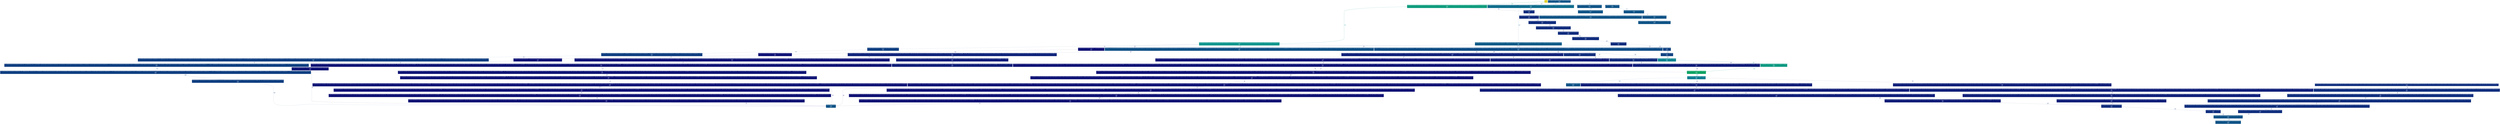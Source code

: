 digraph {
	graph [fontname=Arial, nodesep=0.125, ranksep=0.25];
	node [fontcolor=white, fontname=Arial, height=0, shape=box, style=filled, width=0];
	edge [fontname=Arial];
	1 [color="#ddc705", fontcolor="#ffffff", fontsize="10.00", label="main\n77.64%\n(0.00%)"];
	1 -> 4 [arrowsize="0.55", color="#0c9b7c", fontcolor="#0c9b7c", fontsize="10.00", label="30.26%\n720×", labeldistance="1.21", penwidth="1.21"];
	1 -> 8 [arrowsize="0.43", color="#0c6b8b", fontcolor="#0c6b8b", fontsize="10.00", label="18.76%\n614×", labeldistance="0.75", penwidth="0.75"];
	1 -> 10 [arrowsize="0.38", color="#0c5285", fontcolor="#0c5285", fontsize="10.00", label="14.32%\n1×", labeldistance="0.57", penwidth="0.57"];
	1 -> 13 [arrowsize="0.38", color="#0c5285", fontcolor="#0c5285", fontsize="10.00", label="14.30%\n1×", labeldistance="0.57", penwidth="0.57"];
	2 [color="#0ba261", fontcolor="#ffffff", fontsize="10.00", label="std::__shared_count<(__gnu_cxx::_Lock_policy)2>::~__shared_count()\n35.72%\n(14.29%)\n7440×"];
	2 -> 6 [arrowsize="0.46", color="#0c7c8f", fontcolor="#0c7c8f", fontsize="10.00", label="21.43%\n2428×", labeldistance="0.86", penwidth="0.86"];
	3 [color="#0c9981", fontcolor="#ffffff", fontsize="10.00", label="std::__shared_ptr<std::__future_base::_State_baseV2, (__gnu_cxx::_Lock_policy)2>::~__shared_ptr()\n29.18%\n(0.00%)\n6070×"];
	3 -> 2 [arrowsize="0.54", color="#0c9981", fontcolor="#0c9981", fontsize="10.00", label="29.18%\n6078×", labeldistance="1.17", penwidth="1.17"];
	4 [color="#0c9b7c", fontcolor="#ffffff", fontsize="10.00", label="void ParallelExecutor<ServoDriver>::execute<void (ServoDriver::*)(sensor_msgs::JointState_<std::allocator<void> > const&), sensor_msgs::JointState_<std::allocator<void> >&>(void (ServoDriver::*)(sensor_msgs::JointState_<std::allocator<void> > const&), sensor_msgs::JointState_<std::allocator<void> >&)\n30.26%\n(0.00%)\n720×"];
	4 -> 7 [arrowsize="0.52", color="#0c968c", fontcolor="#0c968c", fontsize="10.00", label="26.71%\n728×", labeldistance="1.07", penwidth="1.07"];
	4 -> 40 [arrowsize="0.35", color="#0d1c77", fontcolor="#0d1c77", fontsize="10.00", label="3.55%\n721×", labeldistance="0.50", penwidth="0.50"];
	5 [color="#0c8490", fontcolor="#ffffff", fontsize="10.00", label="std::shared_ptr<std::__future_base::_State_baseV2>::~shared_ptr()\n22.63%\n(0.00%)\n4699×"];
	5 -> 3 [arrowsize="0.48", color="#0c8490", fontcolor="#0c8490", fontsize="10.00", label="22.63%\n4707×", labeldistance="0.91", penwidth="0.91"];
	6 [color="#0c7c8f", fontcolor="#ffffff", fontsize="10.00", label="std::_Sp_counted_base<(__gnu_cxx::_Lock_policy)2>::_M_release()\n21.43%\n(0.00%)\n2428×"];
	6 -> 15 [arrowsize="0.38", color="#0c5185", fontcolor="#0c5185", fontsize="10.00", label="14.29%\n3790×", labeldistance="0.57", penwidth="0.57"];
	6 -> 53 [arrowsize="0.35", color="#0d1d78", fontcolor="#0d1d78", fontsize="10.00", label="3.80%\n722×", labeldistance="0.50", penwidth="0.50"];
	6 -> 60 [arrowsize="0.35", color="#0d1b77", fontcolor="#0d1b77", fontsize="10.00", label="3.34%\n638×", labeldistance="0.50", penwidth="0.50"];
	7 [color="#0c968c", fontcolor="#ffffff", fontsize="10.00", label="void ParallelExecutor<ServoDriver>::runAsync<void (ServoDriver::*)(sensor_msgs::JointState_<std::allocator<void> > const&), sensor_msgs::JointState_<std::allocator<void> >&>(void (ServoDriver::*)(sensor_msgs::JointState_<std::allocator<void> > const&), sensor_msgs::JointState_<std::allocator<void> >&)\n26.71%\n(0.00%)\n728×"];
	7 -> 20 [arrowsize="0.37", color="#0d4e84", fontcolor="#0d4e84", fontsize="10.00", label="13.73%\n726×", labeldistance="0.55", penwidth="0.55"];
	7 -> 22 [arrowsize="0.35", color="#0d1676", fontcolor="#0d1676", fontsize="10.00", label="2.25%\n467×", labeldistance="0.50", penwidth="0.50"];
	7 -> 48 [arrowsize="0.35", color="#0d3d80", fontcolor="#0d3d80", fontsize="10.00", label="10.41%\n726×", labeldistance="0.50", penwidth="0.50"];
	7 -> 76 [arrowsize="0.35", color="#0d0e73", fontcolor="#0d0e73", fontsize="10.00", label="0.32%\n355×", labeldistance="0.50", penwidth="0.50"];
	8 [color="#0c6b8b", fontcolor="#ffffff", fontsize="10.00", label="void ParallelExecutor<ServoDriver>::execute<void (ServoDriver::*)(sensor_msgs::JointState_<std::allocator<void> >*, unsigned int), sensor_msgs::JointState_<std::allocator<void> >*, int>(void (ServoDriver::*)(sensor_msgs::JointState_<std::allocator<void> >*, unsigned int), sensor_msgs::JointState_<std::allocator<void> >*&&, int&&)\n18.76%\n(0.00%)\n614×"];
	8 -> 9 [arrowsize="0.40", color="#0c5a87", fontcolor="#0c5a87", fontsize="10.00", label="15.73%\n628×", labeldistance="0.63", penwidth="0.63"];
	8 -> 40 [arrowsize="0.35", color="#0d1a77", fontcolor="#0d1a77", fontsize="10.00", label="3.03%\n615×", labeldistance="0.50", penwidth="0.50"];
	9 [color="#0c5a87", fontcolor="#ffffff", fontsize="10.00", label="void ParallelExecutor<ServoDriver>::runAsync<void (ServoDriver::*)(sensor_msgs::JointState_<std::allocator<void> >*, unsigned int), sensor_msgs::JointState_<std::allocator<void> >*&, int&>(void (ServoDriver::*)(sensor_msgs::JointState_<std::allocator<void> >*, unsigned int), sensor_msgs::JointState_<std::allocator<void> >*&, int&)\n15.73%\n(0.00%)\n628×"];
	9 -> 21 [arrowsize="0.36", color="#0d4b84", fontcolor="#0d4b84", fontsize="10.00", label="13.12%\n630×", labeldistance="0.52", penwidth="0.52"];
	9 -> 22 [arrowsize="0.35", color="#0d1676", fontcolor="#0d1676", fontsize="10.00", label="2.16%\n447×", labeldistance="0.50", penwidth="0.50"];
	9 -> 76 [arrowsize="0.35", color="#0d0f73", fontcolor="#0d0f73", fontsize="10.00", label="0.46%\n511×", labeldistance="0.50", penwidth="0.50"];
	10 [color="#0c5285", fontcolor="#ffffff", fontsize="10.00", label="void ParallelExecutor<ServoDriver>::execute<void (ServoDriver::*)()>(void (ServoDriver::*)())\n14.32%\n(0.00%)\n1×"];
	10 -> 11 [arrowsize="0.38", color="#0c5285", fontcolor="#0c5285", fontsize="10.00", label="14.31%\n1×", labeldistance="0.57", penwidth="0.57"];
	11 [color="#0c5285", fontcolor="#ffffff", fontsize="10.00", label="void ParallelExecutor<ServoDriver>::runAsync<void (ServoDriver::*)()>(void (ServoDriver::*)())\n14.31%\n(0.00%)\n1×"];
	11 -> 12 [arrowsize="0.38", color="#0c5285", fontcolor="#0c5285", fontsize="10.00", label="14.31%\n1×", labeldistance="0.57", penwidth="0.57"];
	12 [color="#0c5285", fontcolor="#ffffff", fontsize="10.00", label="std::future<std::__invoke_result<std::decay<ParallelExecutor<ServoDriver>::runAsync<void (ServoDriver::*)()>(void (ServoDriver::*)())::{lambda()#1}>::type>::type> std::async<ParallelExecutor<ServoDriver>::runAsync<void (ServoDriver::*)()>(void (ServoDriver::*)())::{lambda()#1}>(std::launch, ParallelExecutor<ServoDriver>::runAsync<void (ServoDriver::*)()>(void (ServoDriver::*)())::{lambda()#1}&&)\n14.31%\n(14.29%)\n1×"];
	13 [color="#0c5285", fontcolor="#ffffff", fontsize="10.00", label="ParallelExecutor<ServoDriver>::~ParallelExecutor()\n14.30%\n(0.00%)\n1×"];
	13 -> 14 [arrowsize="0.38", color="#0c5285", fontcolor="#0c5285", fontsize="10.00", label="14.29%\n1×", labeldistance="0.57", penwidth="0.57"];
	14 [color="#0c5285", fontcolor="#ffffff", fontsize="10.00", label="std::vector<std::future<void>, std::allocator<std::future<void> > >::~vector()\n14.29%\n(0.00%)\n1×"];
	14 -> 19 [arrowsize="0.38", color="#0c5185", fontcolor="#0c5185", fontsize="10.00", label="14.29%\n1×", labeldistance="0.57", penwidth="0.57"];
	15 [color="#0c5185", fontcolor="#ffffff", fontsize="10.00", label="__gnu_cxx::__exchange_and_add_dispatch(int*, int)\n14.29%\n(14.29%)\n3790×"];
	16 [color="#0c5185", fontcolor="#ffffff", fontsize="10.00", label="std::unique_ptr<std::__future_base::_Result_base, std::__future_base::_Result_base::_Deleter>::~unique_ptr()\n14.29%\n(0.00%)\n2719×"];
	16 -> 17 [arrowsize="0.38", color="#0c5185", fontcolor="#0c5185", fontsize="10.00", label="14.29%\n1361×", labeldistance="0.57", penwidth="0.57"];
	17 [color="#0c5185", fontcolor="#ffffff", fontsize="10.00", label="std::__future_base::_Result_base::_Deleter::operator()(std::__future_base::_Result_base*) const\n14.29%\n(14.29%)\n1361×"];
	18 [color="#0c5185", fontcolor="#ffffff", fontsize="10.00", label="std::_Vector_base<std::future<void>, std::allocator<std::future<void> > >::_M_deallocate(std::future<void>*, unsigned long)\n14.29%\n(14.29%)\n1×"];
	19 [color="#0c5185", fontcolor="#ffffff", fontsize="10.00", label="std::_Vector_base<std::future<void>, std::allocator<std::future<void> > >::~_Vector_base()\n14.29%\n(0.00%)\n1×"];
	19 -> 18 [arrowsize="0.38", color="#0c5185", fontcolor="#0c5185", fontsize="10.00", label="14.29%\n1×", labeldistance="0.57", penwidth="0.57"];
	20 [color="#0d4e84", fontcolor="#ffffff", fontsize="10.00", label="std::future<std::__invoke_result<std::decay<ParallelExecutor<ServoDriver>::runAsync<void (ServoDriver::*)(sensor_msgs::JointState_<std::allocator<void> > const&), sensor_msgs::JointState_<std::allocator<void> >&>(void (ServoDriver::*)(sensor_msgs::JointState_<std::allocator<void> > const&), sensor_msgs::JointState_<std::allocator<void> >&)::{lambda()#1}>::type>::type> std::async<ParallelExecutor<ServoDriver>::runAsync<void (ServoDriver::*)(sensor_msgs::JointState_<std::allocator<void> > const&), sensor_msgs::JointState_<std::allocator<void> >&>(void (ServoDriver::*)(sensor_msgs::JointState_<std::allocator<void> > const&), sensor_msgs::JointState_<std::allocator<void> >&)::{lambda()#1}>(std::launch, ParallelExecutor<ServoDriver>::runAsync<void (ServoDriver::*)(sensor_msgs::JointState_<std::allocator<void> > const&), sensor_msgs::JointState_<std::allocator<void> >&>(void (ServoDriver::*)(sensor_msgs::JointState_<std::allocator<void> > const&), sensor_msgs::JointState_<std::allocator<void> >&)::{lambda()#1}&&)\n13.73%\n(0.00%)\n726×"];
	20 -> 5 [arrowsize="0.35", color="#0d257a", fontcolor="#0d257a", fontsize="10.00", label="5.60%\n1163×", labeldistance="0.50", penwidth="0.50"];
	20 -> 42 [arrowsize="0.35", color="#0d1c77", fontcolor="#0d1c77", fontsize="10.00", label="3.49%\n722×", labeldistance="0.50", penwidth="0.50"];
	20 -> 49 [arrowsize="0.35", color="#0d2179", fontcolor="#0d2179", fontsize="10.00", label="4.64%\n726×", labeldistance="0.50", penwidth="0.50"];
	21 [color="#0d4b84", fontcolor="#ffffff", fontsize="10.00", label="std::future<std::__invoke_result<std::decay<ParallelExecutor<ServoDriver>::runAsync<void (ServoDriver::*)(sensor_msgs::JointState_<std::allocator<void> >*, unsigned int), sensor_msgs::JointState_<std::allocator<void> >*&, int&>(void (ServoDriver::*)(sensor_msgs::JointState_<std::allocator<void> >*, unsigned int), sensor_msgs::JointState_<std::allocator<void> >*&, int&)::{lambda()#1}>::type>::type> std::async<ParallelExecutor<ServoDriver>::runAsync<void (ServoDriver::*)(sensor_msgs::JointState_<std::allocator<void> >*, unsigned int), sensor_msgs::JointState_<std::allocator<void> >*&, int&>(void (ServoDriver::*)(sensor_msgs::JointState_<std::allocator<void> >*, unsigned int), sensor_msgs::JointState_<std::allocator<void> >*&, int&)::{lambda()#1}>(std::launch, ParallelExecutor<ServoDriver>::runAsync<void (ServoDriver::*)(sensor_msgs::JointState_<std::allocator<void> >*, unsigned int), sensor_msgs::JointState_<std::allocator<void> >*&, int&>(void (ServoDriver::*)(sensor_msgs::JointState_<std::allocator<void> >*, unsigned int), sensor_msgs::JointState_<std::allocator<void> >*&, int&)::{lambda()#1}&&)\n13.12%\n(0.00%)\n630×"];
	21 -> 5 [arrowsize="0.35", color="#0d277a", fontcolor="#0d277a", fontsize="10.00", label="6.00%\n1246×", labeldistance="0.50", penwidth="0.50"];
	21 -> 42 [arrowsize="0.35", color="#0d1a77", fontcolor="#0d1a77", fontsize="10.00", label="3.06%\n633×", labeldistance="0.50", penwidth="0.50"];
	21 -> 54 [arrowsize="0.35", color="#0d1e78", fontcolor="#0d1e78", fontsize="10.00", label="4.06%\n633×", labeldistance="0.50", penwidth="0.50"];
	22 [color="#0d4081", fontcolor="#ffffff", fontsize="10.00", label="std::future<void>::~future()\n11.02%\n(0.00%)\n2282×"];
	22 -> 23 [arrowsize="0.35", color="#0d4081", fontcolor="#0d4081", fontsize="10.00", label="11.02%\n2281×", labeldistance="0.50", penwidth="0.50"];
	23 [color="#0d4081", fontcolor="#ffffff", fontsize="10.00", label="std::__basic_future<void>::~__basic_future()\n11.02%\n(0.00%)\n2281×"];
	23 -> 5 [arrowsize="0.35", color="#0d4081", fontcolor="#0d4081", fontsize="10.00", label="11.02%\n2288×", labeldistance="0.50", penwidth="0.50"];
	24 [color="#0d2c7c", fontcolor="#ffffff", fontsize="10.00", label="std::__future_base::_Async_state_commonV2::~_Async_state_commonV2()\n7.15%\n(0.00%)\n1363×"];
	24 -> 25 [arrowsize="0.35", color="#0d2c7c", fontcolor="#0d2c7c", fontsize="10.00", label="7.15%\n1359×", labeldistance="0.50", penwidth="0.50"];
	25 [color="#0d2c7c", fontcolor="#ffffff", fontsize="10.00", label="std::__future_base::_State_baseV2::~_State_baseV2()\n7.15%\n(0.00%)\n1359×"];
	25 -> 16 [arrowsize="0.35", color="#0d2c7c", fontcolor="#0d2c7c", fontsize="10.00", label="7.15%\n1360×", labeldistance="0.50", penwidth="0.50"];
	26 [color="#0c5185", fontcolor="#ffffff", fontsize="10.00", label="operator new(unsigned long, void*)\n14.29%\n(14.29%)\n17971×"];
	27 [color="#0c5185", fontcolor="#ffffff", fontsize="10.00", label="std::__exception_ptr::exception_ptr::operator=(std::__exception_ptr::exception_ptr&&)\n14.29%\n(14.29%)"];
	28 [color="#0d2c7c", fontcolor="#ffffff", fontsize="10.00", label="std::__future_base::_State_baseV2::_M_do_set(std::function<std::unique_ptr<std::__future_base::_Result_base, std::__future_base::_Result_base::_Deleter> ()>*, bool*)\n7.14%\n(0.00%)\n1152×"];
	28 -> 16 [arrowsize="0.35", color="#0d2c7c", fontcolor="#0d2c7c", fontsize="10.00", label="7.14%\n1359×", labeldistance="0.50", penwidth="0.50"];
	29 [color="#0d2c7c", fontcolor="#ffffff", fontsize="10.00", label="void std::__invoke_impl<void, void (std::__future_base::_State_baseV2::*)(std::function<std::unique_ptr<std::__future_base::_Result_base, std::__future_base::_Result_base::_Deleter> ()>*, bool*), std::__future_base::_State_baseV2*, std::function<std::unique_ptr<std::__future_base::_Result_base, std::__future_base::_Result_base::_Deleter> ()>*, bool*>(std::__invoke_memfun_deref, void (std::__future_base::_State_baseV2::*&&)(std::function<std::unique_ptr<std::__future_base::_Result_base, std::__future_base::_Result_base::_Deleter> ()>*, bool*), std::__future_base::_State_baseV2*&&, std::function<std::unique_ptr<std::__future_base::_Result_base, std::__future_base::_Result_base::_Deleter> ()>*&&, bool*&&)\n7.14%\n(0.00%)\n1101×"];
	29 -> 28 [arrowsize="0.35", color="#0d2c7c", fontcolor="#0d2c7c", fontsize="10.00", label="7.14%\n1152×", labeldistance="0.50", penwidth="0.50"];
	30 [color="#0d2c7c", fontcolor="#ffffff", fontsize="10.00", label="std::__invoke_result<void (std::__future_base::_State_baseV2::*)(std::function<std::unique_ptr<std::__future_base::_Result_base, std::__future_base::_Result_base::_Deleter> ()>*, bool*), std::__future_base::_State_baseV2*, std::function<std::unique_ptr<std::__future_base::_Result_base, std::__future_base::_Result_base::_Deleter> ()>*, bool*>::type std::__invoke<void (std::__future_base::_State_baseV2::*)(std::function<std::unique_ptr<std::__future_base::_Result_base, std::__future_base::_Result_base::_Deleter> ()>*, bool*), std::__future_base::_State_baseV2*, std::function<std::unique_ptr<std::__future_base::_Result_base, std::__future_base::_Result_base::_Deleter> ()>*, bool*>(void (std::__future_base::_State_baseV2::*&&)(std::function<std::unique_ptr<std::__future_base::_Result_base, std::__future_base::_Result_base::_Deleter> ()>*, bool*), std::__future_base::_State_baseV2*&&, std::function<std::unique_ptr<std::__future_base::_Result_base, std::__future_base::_Result_base::_Deleter> ()>*&&, bool*&&)\n7.14%\n(0.00%)\n1041×"];
	30 -> 29 [arrowsize="0.35", color="#0d2c7c", fontcolor="#0d2c7c", fontsize="10.00", label="7.14%\n1101×", labeldistance="0.50", penwidth="0.50"];
	31 [color="#0d2c7c", fontcolor="#ffffff", fontsize="10.00", label="std::call_once<void (std::__future_base::_State_baseV2::*)(std::function<std::unique_ptr<std::__future_base::_Result_base, std::__future_base::_Result_base::_Deleter> ()>*, bool*), std::__future_base::_State_baseV2*, std::function<std::unique_ptr<std::__future_base::_Result_base, std::__future_base::_Result_base::_Deleter> ()>*, bool*>(std::once_flag&, void (std::__future_base::_State_baseV2::*&&)(std::function<std::unique_ptr<std::__future_base::_Result_base, std::__future_base::_Result_base::_Deleter> ()>*, bool*), std::__future_base::_State_baseV2*&&, std::function<std::unique_ptr<std::__future_base::_Result_base, std::__future_base::_Result_base::_Deleter> ()>*&&, bool*&&)::{lambda()#1}::operator()() const\n7.14%\n(0.00%)\n1035×"];
	31 -> 30 [arrowsize="0.35", color="#0d2c7c", fontcolor="#0d2c7c", fontsize="10.00", label="7.14%\n1041×", labeldistance="0.50", penwidth="0.50"];
	32 [color="#0d2c7c", fontcolor="#ffffff", fontsize="10.00", label="std::call_once<void (std::__future_base::_State_baseV2::*)(std::function<std::unique_ptr<std::__future_base::_Result_base, std::__future_base::_Result_base::_Deleter> ()>*, bool*), std::__future_base::_State_baseV2*, std::function<std::unique_ptr<std::__future_base::_Result_base, std::__future_base::_Result_base::_Deleter> ()>*, bool*>(std::once_flag&, void (std::__future_base::_State_baseV2::*&&)(std::function<std::unique_ptr<std::__future_base::_Result_base, std::__future_base::_Result_base::_Deleter> ()>*, bool*), std::__future_base::_State_baseV2*&&, std::function<std::unique_ptr<std::__future_base::_Result_base, std::__future_base::_Result_base::_Deleter> ()>*&&, bool*&&)::{lambda()#2}::operator()() const\n7.14%\n(0.00%)\n1002×"];
	32 -> 31 [arrowsize="0.35", color="#0d2c7c", fontcolor="#0d2c7c", fontsize="10.00", label="7.14%\n1035×", labeldistance="0.50", penwidth="0.50"];
	33 [color="#0d2c7c", fontcolor="#ffffff", fontsize="10.00", label="std::call_once<void (std::__future_base::_State_baseV2::*)(std::function<std::unique_ptr<std::__future_base::_Result_base, std::__future_base::_Result_base::_Deleter> ()>*, bool*), std::__future_base::_State_baseV2*, std::function<std::unique_ptr<std::__future_base::_Result_base, std::__future_base::_Result_base::_Deleter> ()>*, bool*>(std::once_flag&, void (std::__future_base::_State_baseV2::*&&)(std::function<std::unique_ptr<std::__future_base::_Result_base, std::__future_base::_Result_base::_Deleter> ()>*, bool*), std::__future_base::_State_baseV2*&&, std::function<std::unique_ptr<std::__future_base::_Result_base, std::__future_base::_Result_base::_Deleter> ()>*&&, bool*&&)::{lambda()#2}::_FUN()\n7.14%\n(0.00%)"];
	33 -> 32 [arrowsize="0.35", color="#0d2c7c", fontcolor="#0d2c7c", fontsize="10.00", label="7.14%\n1002×", labeldistance="0.50", penwidth="0.50"];
	34 [color="#0d2a7b", fontcolor="#ffffff", fontsize="10.00", label="void std::_Destroy_aux<false>::__destroy<std::future<void>*>(std::future<void>*, std::future<void>*)\n6.60%\n(0.00%)\n1368×"];
	34 -> 37 [arrowsize="0.35", color="#0d2a7b", fontcolor="#0d2a7b", fontsize="10.00", label="6.60%\n1367×", labeldistance="0.50", penwidth="0.50"];
	35 [color="#0d2a7b", fontcolor="#ffffff", fontsize="10.00", label="void std::_Destroy<std::future<void>*, std::future<void> >(std::future<void>*, std::future<void>*, std::allocator<std::future<void> >&)\n6.60%\n(0.00%)\n1368×"];
	35 -> 36 [arrowsize="0.35", color="#0d2a7b", fontcolor="#0d2a7b", fontsize="10.00", label="6.60%\n1367×", labeldistance="0.50", penwidth="0.50"];
	36 [color="#0d2a7b", fontcolor="#ffffff", fontsize="10.00", label="void std::_Destroy<std::future<void>*>(std::future<void>*, std::future<void>*)\n6.60%\n(0.00%)\n1367×"];
	36 -> 34 [arrowsize="0.35", color="#0d2a7b", fontcolor="#0d2a7b", fontsize="10.00", label="6.60%\n1368×", labeldistance="0.50", penwidth="0.50"];
	37 [color="#0d2a7b", fontcolor="#ffffff", fontsize="10.00", label="void std::_Destroy<std::future<void> >(std::future<void>*)\n6.60%\n(0.00%)\n1367×"];
	37 -> 22 [arrowsize="0.35", color="#0d2a7b", fontcolor="#0d2a7b", fontsize="10.00", label="6.60%\n1367×", labeldistance="0.50", penwidth="0.50"];
	38 [color="#0d2a7b", fontcolor="#ffffff", fontsize="10.00", label="std::vector<std::future<void>, std::allocator<std::future<void> > >::clear()\n6.59%\n(0.00%)\n1367×"];
	38 -> 39 [arrowsize="0.35", color="#0d2a7b", fontcolor="#0d2a7b", fontsize="10.00", label="6.59%\n1365×", labeldistance="0.50", penwidth="0.50"];
	39 [color="#0d2a7b", fontcolor="#ffffff", fontsize="10.00", label="std::vector<std::future<void>, std::allocator<std::future<void> > >::_M_erase_at_end(std::future<void>*)\n6.59%\n(0.00%)\n1365×"];
	39 -> 35 [arrowsize="0.35", color="#0d2a7b", fontcolor="#0d2a7b", fontsize="10.00", label="6.59%\n1367×", labeldistance="0.50", penwidth="0.50"];
	40 [color="#0d2a7b", fontcolor="#ffffff", fontsize="10.00", label="ParallelExecutor<ServoDriver>::await()\n6.59%\n(0.00%)\n1338×"];
	40 -> 38 [arrowsize="0.35", color="#0d2a7b", fontcolor="#0d2a7b", fontsize="10.00", label="6.59%\n1367×", labeldistance="0.50", penwidth="0.50"];
	41 [color="#0d2a7b", fontcolor="#ffffff", fontsize="10.00", label="std::__shared_ptr<std::__future_base::_State_baseV2, (__gnu_cxx::_Lock_policy)2>::operator=(std::__shared_ptr<std::__future_base::_State_baseV2, (__gnu_cxx::_Lock_policy)2>&&)\n6.55%\n(0.00%)\n1360×"];
	41 -> 3 [arrowsize="0.35", color="#0d2a7b", fontcolor="#0d2a7b", fontsize="10.00", label="6.55%\n1363×", labeldistance="0.50", penwidth="0.50"];
	42 [color="#0d2a7b", fontcolor="#ffffff", fontsize="10.00", label="std::shared_ptr<std::__future_base::_State_baseV2>::operator=(std::shared_ptr<std::__future_base::_State_baseV2>&&)\n6.55%\n(0.00%)\n1356×"];
	42 -> 41 [arrowsize="0.35", color="#0d2a7b", fontcolor="#0d2a7b", fontsize="10.00", label="6.55%\n1360×", labeldistance="0.50", penwidth="0.50"];
	43 [color="#0d3d80", fontcolor="#ffffff", fontsize="10.00", label="void std::_Construct<std::__cxx11::basic_string<char, std::char_traits<char>, std::allocator<char> >, std::__cxx11::basic_string<char, std::char_traits<char>, std::allocator<char> > const&>(std::__cxx11::basic_string<char, std::char_traits<char>, std::allocator<char> >*, std::__cxx11::basic_string<char, std::char_traits<char>, std::allocator<char> > const&)\n10.41%\n(0.00%)\n13091×"];
	43 -> 26 [arrowsize="0.35", color="#0d3d80", fontcolor="#0d3d80", fontsize="10.00", label="10.41%\n13091×", labeldistance="0.50", penwidth="0.50"];
	44 [color="#0d3d80", fontcolor="#ffffff", fontsize="10.00", label="std::__cxx11::basic_string<char, std::char_traits<char>, std::allocator<char> >* std::__uninitialized_copy<false>::__uninit_copy<__gnu_cxx::__normal_iterator<std::__cxx11::basic_string<char, std::char_traits<char>, std::allocator<char> > const*, std::vector<std::__cxx11::basic_string<char, std::char_traits<char>, std::allocator<char> >, std::allocator<std::__cxx11::basic_string<char, std::char_traits<char>, std::allocator<char> > > > >, std::__cxx11::basic_string<char, std::char_traits<char>, std::allocator<char> >*>(__gnu_cxx::__normal_iterator<std::__cxx11::basic_string<char, std::char_traits<char>, std::allocator<char> > const*, std::vector<std::__cxx11::basic_string<char, std::char_traits<char>, std::allocator<char> >, std::allocator<std::__cxx11::basic_string<char, std::char_traits<char>, std::allocator<char> > > > >, __gnu_cxx::__normal_iterator<std::__cxx11::basic_string<char, std::char_traits<char>, std::allocator<char> > const*, std::vector<std::__cxx11::basic_string<char, std::char_traits<char>, std::allocator<char> >, std::allocator<std::__cxx11::basic_string<char, std::char_traits<char>, std::allocator<char> > > > >, std::__cxx11::basic_string<char, std::char_traits<char>, std::allocator<char> >*)\n10.41%\n(0.00%)\n728×"];
	44 -> 43 [arrowsize="0.35", color="#0d3d80", fontcolor="#0d3d80", fontsize="10.00", label="10.41%\n13091×", labeldistance="0.50", penwidth="0.50"];
	45 [color="#0d3d80", fontcolor="#ffffff", fontsize="10.00", label="std::vector<std::__cxx11::basic_string<char, std::char_traits<char>, std::allocator<char> >, std::allocator<std::__cxx11::basic_string<char, std::char_traits<char>, std::allocator<char> > > >::vector(std::vector<std::__cxx11::basic_string<char, std::char_traits<char>, std::allocator<char> >, std::allocator<std::__cxx11::basic_string<char, std::char_traits<char>, std::allocator<char> > > > const&)\n10.41%\n(0.00%)\n728×"];
	45 -> 47 [arrowsize="0.35", color="#0d3d80", fontcolor="#0d3d80", fontsize="10.00", label="10.41%\n728×", labeldistance="0.50", penwidth="0.50"];
	46 [color="#0d3d80", fontcolor="#ffffff", fontsize="10.00", label="std::__cxx11::basic_string<char, std::char_traits<char>, std::allocator<char> >* std::uninitialized_copy<__gnu_cxx::__normal_iterator<std::__cxx11::basic_string<char, std::char_traits<char>, std::allocator<char> > const*, std::vector<std::__cxx11::basic_string<char, std::char_traits<char>, std::allocator<char> >, std::allocator<std::__cxx11::basic_string<char, std::char_traits<char>, std::allocator<char> > > > >, std::__cxx11::basic_string<char, std::char_traits<char>, std::allocator<char> >*>(__gnu_cxx::__normal_iterator<std::__cxx11::basic_string<char, std::char_traits<char>, std::allocator<char> > const*, std::vector<std::__cxx11::basic_string<char, std::char_traits<char>, std::allocator<char> >, std::allocator<std::__cxx11::basic_string<char, std::char_traits<char>, std::allocator<char> > > > >, __gnu_cxx::__normal_iterator<std::__cxx11::basic_string<char, std::char_traits<char>, std::allocator<char> > const*, std::vector<std::__cxx11::basic_string<char, std::char_traits<char>, std::allocator<char> >, std::allocator<std::__cxx11::basic_string<char, std::char_traits<char>, std::allocator<char> > > > >, std::__cxx11::basic_string<char, std::char_traits<char>, std::allocator<char> >*)\n10.41%\n(0.00%)\n728×"];
	46 -> 44 [arrowsize="0.35", color="#0d3d80", fontcolor="#0d3d80", fontsize="10.00", label="10.41%\n728×", labeldistance="0.50", penwidth="0.50"];
	47 [color="#0d3d80", fontcolor="#ffffff", fontsize="10.00", label="std::__cxx11::basic_string<char, std::char_traits<char>, std::allocator<char> >* std::__uninitialized_copy_a<__gnu_cxx::__normal_iterator<std::__cxx11::basic_string<char, std::char_traits<char>, std::allocator<char> > const*, std::vector<std::__cxx11::basic_string<char, std::char_traits<char>, std::allocator<char> >, std::allocator<std::__cxx11::basic_string<char, std::char_traits<char>, std::allocator<char> > > > >, std::__cxx11::basic_string<char, std::char_traits<char>, std::allocator<char> >*, std::__cxx11::basic_string<char, std::char_traits<char>, std::allocator<char> > >(__gnu_cxx::__normal_iterator<std::__cxx11::basic_string<char, std::char_traits<char>, std::allocator<char> > const*, std::vector<std::__cxx11::basic_string<char, std::char_traits<char>, std::allocator<char> >, std::allocator<std::__cxx11::basic_string<char, std::char_traits<char>, std::allocator<char> > > > >, __gnu_cxx::__normal_iterator<std::__cxx11::basic_string<char, std::char_traits<char>, std::allocator<char> > const*, std::vector<std::__cxx11::basic_string<char, std::char_traits<char>, std::allocator<char> >, std::allocator<std::__cxx11::basic_string<char, std::char_traits<char>, std::allocator<char> > > > >, std::__cxx11::basic_string<char, std::char_traits<char>, std::allocator<char> >*, std::allocator<std::__cxx11::basic_string<char, std::char_traits<char>, std::allocator<char> > >&)\n10.41%\n(0.00%)\n728×"];
	47 -> 46 [arrowsize="0.35", color="#0d3d80", fontcolor="#0d3d80", fontsize="10.00", label="10.41%\n728×", labeldistance="0.50", penwidth="0.50"];
	48 [color="#0d3d80", fontcolor="#ffffff", fontsize="10.00", label="sensor_msgs::JointState_<std::allocator<void> >::JointState_(sensor_msgs::JointState_<std::allocator<void> > const&)\n10.41%\n(0.00%)\n726×"];
	48 -> 45 [arrowsize="0.35", color="#0d3d80", fontcolor="#0d3d80", fontsize="10.00", label="10.41%\n728×", labeldistance="0.50", penwidth="0.50"];
	49 [color="#0d2179", fontcolor="#ffffff", fontsize="10.00", label="std::shared_ptr<std::__future_base::_State_baseV2> std::__future_base::_S_make_async_state<std::thread::_Invoker<std::tuple<ParallelExecutor<ServoDriver>::runAsync<void (ServoDriver::*)(sensor_msgs::JointState_<std::allocator<void> > const&), sensor_msgs::JointState_<std::allocator<void> >&>(void (ServoDriver::*)(sensor_msgs::JointState_<std::allocator<void> > const&), sensor_msgs::JointState_<std::allocator<void> >&)::{lambda()#1}> > >(std::thread::_Invoker<std::tuple<ParallelExecutor<ServoDriver>::runAsync<void (ServoDriver::*)(sensor_msgs::JointState_<std::allocator<void> > const&), sensor_msgs::JointState_<std::allocator<void> >&>(void (ServoDriver::*)(sensor_msgs::JointState_<std::allocator<void> > const&), sensor_msgs::JointState_<std::allocator<void> >&)::{lambda()#1}> >&&)\n4.64%\n(0.00%)\n726×"];
	49 -> 55 [arrowsize="0.35", color="#0d1c77", fontcolor="#0d1c77", fontsize="10.00", label="3.49%\n724×", labeldistance="0.50", penwidth="0.50"];
	49 -> 66 [arrowsize="0.35", color="#0d1274", fontcolor="#0d1274", fontsize="10.00", label="1.16%\n727×", labeldistance="0.50", penwidth="0.50"];
	50 [color="#0d1d78", fontcolor="#ffffff", fontsize="10.00", label="std::__future_base::_Async_state_impl<std::thread::_Invoker<std::tuple<ParallelExecutor<ServoDriver>::runAsync<void (ServoDriver::*)(sensor_msgs::JointState_<std::allocator<void> > const&), sensor_msgs::JointState_<std::allocator<void> >&>(void (ServoDriver::*)(sensor_msgs::JointState_<std::allocator<void> > const&), sensor_msgs::JointState_<std::allocator<void> >&)::{lambda()#1}> >, void>::~_Async_state_impl()\n3.80%\n(0.00%)\n728×"];
	50 -> 24 [arrowsize="0.35", color="#0d1d78", fontcolor="#0d1d78", fontsize="10.00", label="3.80%\n724×", labeldistance="0.50", penwidth="0.50"];
	51 [color="#0d1d78", fontcolor="#ffffff", fontsize="10.00", label="void __gnu_cxx::new_allocator<std::__future_base::_Async_state_impl<std::thread::_Invoker<std::tuple<ParallelExecutor<ServoDriver>::runAsync<void (ServoDriver::*)(sensor_msgs::JointState_<std::allocator<void> > const&), sensor_msgs::JointState_<std::allocator<void> >&>(void (ServoDriver::*)(sensor_msgs::JointState_<std::allocator<void> > const&), sensor_msgs::JointState_<std::allocator<void> >&)::{lambda()#1}> >, void> >::destroy<std::thread::_Invoker<std::tuple<ParallelExecutor<ServoDriver>::runAsync<void (ServoDriver::*)(sensor_msgs::JointState_<std::allocator<void> > const&), sensor_msgs::JointState_<std::allocator<void> >&>(void (ServoDriver::*)(sensor_msgs::JointState_<std::allocator<void> > const&), sensor_msgs::JointState_<std::allocator<void> >&)::{lambda()#1}> > >(std::thread::_Invoker<std::tuple<ParallelExecutor<ServoDriver>::runAsync<void (ServoDriver::*)(sensor_msgs::JointState_<std::allocator<void> > const&), sensor_msgs::JointState_<std::allocator<void> >&>(void (ServoDriver::*)(sensor_msgs::JointState_<std::allocator<void> > const&), sensor_msgs::JointState_<std::allocator<void> >&)::{lambda()#1}> >*)\n3.80%\n(0.00%)\n727×"];
	51 -> 50 [arrowsize="0.35", color="#0d1d78", fontcolor="#0d1d78", fontsize="10.00", label="3.80%\n728×", labeldistance="0.50", penwidth="0.50"];
	52 [color="#0d1d78", fontcolor="#ffffff", fontsize="10.00", label="void std::allocator_traits<std::allocator<std::__future_base::_Async_state_impl<std::thread::_Invoker<std::tuple<ParallelExecutor<ServoDriver>::runAsync<void (ServoDriver::*)(sensor_msgs::JointState_<std::allocator<void> > const&), sensor_msgs::JointState_<std::allocator<void> >&>(void (ServoDriver::*)(sensor_msgs::JointState_<std::allocator<void> > const&), sensor_msgs::JointState_<std::allocator<void> >&)::{lambda()#1}> >, void> > >::destroy<std::thread::_Invoker<std::tuple<ParallelExecutor<ServoDriver>::runAsync<void (ServoDriver::*)(sensor_msgs::JointState_<std::allocator<void> > const&), sensor_msgs::JointState_<std::allocator<void> >&>(void (ServoDriver::*)(sensor_msgs::JointState_<std::allocator<void> > const&), sensor_msgs::JointState_<std::allocator<void> >&)::{lambda()#1}> > >(std::__future_base::_Async_state_impl<std::thread::_Invoker<std::tuple<ParallelExecutor<ServoDriver>::runAsync<void (ServoDriver::*)(sensor_msgs::JointState_<std::allocator<void> > const&), sensor_msgs::JointState_<std::allocator<void> >&>(void (ServoDriver::*)(sensor_msgs::JointState_<std::allocator<void> > const&), sensor_msgs::JointState_<std::allocator<void> >&)::{lambda()#1}> >, void>&, std::thread::_Invoker<std::tuple<ParallelExecutor<ServoDriver>::runAsync<void (ServoDriver::*)(sensor_msgs::JointState_<std::allocator<void> > const&), sensor_msgs::JointState_<std::allocator<void> >&>(void (ServoDriver::*)(sensor_msgs::JointState_<std::allocator<void> > const&), sensor_msgs::JointState_<std::allocator<void> >&)::{lambda()#1}> >*)\n3.80%\n(0.00%)\n727×"];
	52 -> 51 [arrowsize="0.35", color="#0d1d78", fontcolor="#0d1d78", fontsize="10.00", label="3.80%\n727×", labeldistance="0.50", penwidth="0.50"];
	53 [color="#0d1d78", fontcolor="#ffffff", fontsize="10.00", label="std::_Sp_counted_ptr_inplace<std::__future_base::_Async_state_impl<std::thread::_Invoker<std::tuple<ParallelExecutor<ServoDriver>::runAsync<void (ServoDriver::*)(sensor_msgs::JointState_<std::allocator<void> > const&), sensor_msgs::JointState_<std::allocator<void> >&>(void (ServoDriver::*)(sensor_msgs::JointState_<std::allocator<void> > const&), sensor_msgs::JointState_<std::allocator<void> >&)::{lambda()#1}> >, void>, std::allocator<std::thread::_Invoker<std::tuple<ParallelExecutor<ServoDriver>::runAsync<void (ServoDriver::*)(sensor_msgs::JointState_<std::allocator<void> > const&), sensor_msgs::JointState_<std::allocator<void> >&>(void (ServoDriver::*)(sensor_msgs::JointState_<std::allocator<void> > const&), sensor_msgs::JointState_<std::allocator<void> >&)::{lambda()#1}> > >, (__gnu_cxx::_Lock_policy)2>::_M_dispose()\n3.80%\n(0.00%)\n722×"];
	53 -> 52 [arrowsize="0.35", color="#0d1d78", fontcolor="#0d1d78", fontsize="10.00", label="3.80%\n727×", labeldistance="0.50", penwidth="0.50"];
	54 [color="#0d1e78", fontcolor="#ffffff", fontsize="10.00", label="std::shared_ptr<std::__future_base::_State_baseV2> std::__future_base::_S_make_async_state<std::thread::_Invoker<std::tuple<ParallelExecutor<ServoDriver>::runAsync<void (ServoDriver::*)(sensor_msgs::JointState_<std::allocator<void> >*, unsigned int), sensor_msgs::JointState_<std::allocator<void> >*&, int&>(void (ServoDriver::*)(sensor_msgs::JointState_<std::allocator<void> >*, unsigned int), sensor_msgs::JointState_<std::allocator<void> >*&, int&)::{lambda()#1}> > >(std::thread::_Invoker<std::tuple<ParallelExecutor<ServoDriver>::runAsync<void (ServoDriver::*)(sensor_msgs::JointState_<std::allocator<void> >*, unsigned int), sensor_msgs::JointState_<std::allocator<void> >*&, int&>(void (ServoDriver::*)(sensor_msgs::JointState_<std::allocator<void> >*, unsigned int), sensor_msgs::JointState_<std::allocator<void> >*&, int&)::{lambda()#1}> >&&)\n4.06%\n(0.00%)\n633×"];
	54 -> 61 [arrowsize="0.35", color="#0d1a77", fontcolor="#0d1a77", fontsize="10.00", label="3.05%\n635×", labeldistance="0.50", penwidth="0.50"];
	54 -> 72 [arrowsize="0.35", color="#0d1174", fontcolor="#0d1174", fontsize="10.00", label="1.01%\n636×", labeldistance="0.50", penwidth="0.50"];
	55 [color="#0d1c77", fontcolor="#ffffff", fontsize="10.00", label="std::shared_ptr<std::__future_base::_Async_state_impl<std::thread::_Invoker<std::tuple<ParallelExecutor<ServoDriver>::runAsync<void (ServoDriver::*)(sensor_msgs::JointState_<std::allocator<void> > const&), sensor_msgs::JointState_<std::allocator<void> >&>(void (ServoDriver::*)(sensor_msgs::JointState_<std::allocator<void> > const&), sensor_msgs::JointState_<std::allocator<void> >&)::{lambda()#1}> >, void> >::~shared_ptr()\n3.49%\n(0.00%)\n724×"];
	55 -> 56 [arrowsize="0.35", color="#0d1c77", fontcolor="#0d1c77", fontsize="10.00", label="3.49%\n724×", labeldistance="0.50", penwidth="0.50"];
	56 [color="#0d1c77", fontcolor="#ffffff", fontsize="10.00", label="std::__shared_ptr<std::__future_base::_Async_state_impl<std::thread::_Invoker<std::tuple<ParallelExecutor<ServoDriver>::runAsync<void (ServoDriver::*)(sensor_msgs::JointState_<std::allocator<void> > const&), sensor_msgs::JointState_<std::allocator<void> >&>(void (ServoDriver::*)(sensor_msgs::JointState_<std::allocator<void> > const&), sensor_msgs::JointState_<std::allocator<void> >&)::{lambda()#1}> >, void>, (__gnu_cxx::_Lock_policy)2>::~__shared_ptr()\n3.49%\n(0.00%)\n724×"];
	56 -> 2 [arrowsize="0.35", color="#0d1c77", fontcolor="#0d1c77", fontsize="10.00", label="3.49%\n726×", labeldistance="0.50", penwidth="0.50"];
	57 [color="#0d1b77", fontcolor="#ffffff", fontsize="10.00", label="void __gnu_cxx::new_allocator<std::__future_base::_Async_state_impl<std::thread::_Invoker<std::tuple<ParallelExecutor<ServoDriver>::runAsync<void (ServoDriver::*)(sensor_msgs::JointState_<std::allocator<void> >*, unsigned int), sensor_msgs::JointState_<std::allocator<void> >*&, int&>(void (ServoDriver::*)(sensor_msgs::JointState_<std::allocator<void> >*, unsigned int), sensor_msgs::JointState_<std::allocator<void> >*&, int&)::{lambda()#1}> >, void> >::destroy<std::thread::_Invoker<std::tuple<ParallelExecutor<ServoDriver>::runAsync<void (ServoDriver::*)(sensor_msgs::JointState_<std::allocator<void> >*, unsigned int), sensor_msgs::JointState_<std::allocator<void> >*&, int&>(void (ServoDriver::*)(sensor_msgs::JointState_<std::allocator<void> >*, unsigned int), sensor_msgs::JointState_<std::allocator<void> >*&, int&)::{lambda()#1}> > >(std::thread::_Invoker<std::tuple<ParallelExecutor<ServoDriver>::runAsync<void (ServoDriver::*)(sensor_msgs::JointState_<std::allocator<void> >*, unsigned int), sensor_msgs::JointState_<std::allocator<void> >*&, int&>(void (ServoDriver::*)(sensor_msgs::JointState_<std::allocator<void> >*, unsigned int), sensor_msgs::JointState_<std::allocator<void> >*&, int&)::{lambda()#1}> >*)\n3.34%\n(0.00%)\n638×"];
	57 -> 58 [arrowsize="0.35", color="#0d1b77", fontcolor="#0d1b77", fontsize="10.00", label="3.34%\n638×", labeldistance="0.50", penwidth="0.50"];
	58 [color="#0d1b77", fontcolor="#ffffff", fontsize="10.00", label="std::__future_base::_Async_state_impl<std::thread::_Invoker<std::tuple<ParallelExecutor<ServoDriver>::runAsync<void (ServoDriver::*)(sensor_msgs::JointState_<std::allocator<void> >*, unsigned int), sensor_msgs::JointState_<std::allocator<void> >*&, int&>(void (ServoDriver::*)(sensor_msgs::JointState_<std::allocator<void> >*, unsigned int), sensor_msgs::JointState_<std::allocator<void> >*&, int&)::{lambda()#1}> >, void>::~_Async_state_impl()\n3.34%\n(0.00%)\n638×"];
	58 -> 24 [arrowsize="0.35", color="#0d1b77", fontcolor="#0d1b77", fontsize="10.00", label="3.34%\n638×", labeldistance="0.50", penwidth="0.50"];
	59 [color="#0d1b77", fontcolor="#ffffff", fontsize="10.00", label="void std::allocator_traits<std::allocator<std::__future_base::_Async_state_impl<std::thread::_Invoker<std::tuple<ParallelExecutor<ServoDriver>::runAsync<void (ServoDriver::*)(sensor_msgs::JointState_<std::allocator<void> >*, unsigned int), sensor_msgs::JointState_<std::allocator<void> >*&, int&>(void (ServoDriver::*)(sensor_msgs::JointState_<std::allocator<void> >*, unsigned int), sensor_msgs::JointState_<std::allocator<void> >*&, int&)::{lambda()#1}> >, void> > >::destroy<std::thread::_Invoker<std::tuple<ParallelExecutor<ServoDriver>::runAsync<void (ServoDriver::*)(sensor_msgs::JointState_<std::allocator<void> >*, unsigned int), sensor_msgs::JointState_<std::allocator<void> >*&, int&>(void (ServoDriver::*)(sensor_msgs::JointState_<std::allocator<void> >*, unsigned int), sensor_msgs::JointState_<std::allocator<void> >*&, int&)::{lambda()#1}> > >(std::__future_base::_Async_state_impl<std::thread::_Invoker<std::tuple<ParallelExecutor<ServoDriver>::runAsync<void (ServoDriver::*)(sensor_msgs::JointState_<std::allocator<void> >*, unsigned int), sensor_msgs::JointState_<std::allocator<void> >*&, int&>(void (ServoDriver::*)(sensor_msgs::JointState_<std::allocator<void> >*, unsigned int), sensor_msgs::JointState_<std::allocator<void> >*&, int&)::{lambda()#1}> >, void>&, std::thread::_Invoker<std::tuple<ParallelExecutor<ServoDriver>::runAsync<void (ServoDriver::*)(sensor_msgs::JointState_<std::allocator<void> >*, unsigned int), sensor_msgs::JointState_<std::allocator<void> >*&, int&>(void (ServoDriver::*)(sensor_msgs::JointState_<std::allocator<void> >*, unsigned int), sensor_msgs::JointState_<std::allocator<void> >*&, int&)::{lambda()#1}> >*)\n3.34%\n(0.00%)\n638×"];
	59 -> 57 [arrowsize="0.35", color="#0d1b77", fontcolor="#0d1b77", fontsize="10.00", label="3.34%\n638×", labeldistance="0.50", penwidth="0.50"];
	60 [color="#0d1b77", fontcolor="#ffffff", fontsize="10.00", label="std::_Sp_counted_ptr_inplace<std::__future_base::_Async_state_impl<std::thread::_Invoker<std::tuple<ParallelExecutor<ServoDriver>::runAsync<void (ServoDriver::*)(sensor_msgs::JointState_<std::allocator<void> >*, unsigned int), sensor_msgs::JointState_<std::allocator<void> >*&, int&>(void (ServoDriver::*)(sensor_msgs::JointState_<std::allocator<void> >*, unsigned int), sensor_msgs::JointState_<std::allocator<void> >*&, int&)::{lambda()#1}> >, void>, std::allocator<std::thread::_Invoker<std::tuple<ParallelExecutor<ServoDriver>::runAsync<void (ServoDriver::*)(sensor_msgs::JointState_<std::allocator<void> >*, unsigned int), sensor_msgs::JointState_<std::allocator<void> >*&, int&>(void (ServoDriver::*)(sensor_msgs::JointState_<std::allocator<void> >*, unsigned int), sensor_msgs::JointState_<std::allocator<void> >*&, int&)::{lambda()#1}> > >, (__gnu_cxx::_Lock_policy)2>::_M_dispose()\n3.34%\n(0.00%)\n638×"];
	60 -> 59 [arrowsize="0.35", color="#0d1b77", fontcolor="#0d1b77", fontsize="10.00", label="3.34%\n638×", labeldistance="0.50", penwidth="0.50"];
	61 [color="#0d1a77", fontcolor="#ffffff", fontsize="10.00", label="std::shared_ptr<std::__future_base::_Async_state_impl<std::thread::_Invoker<std::tuple<ParallelExecutor<ServoDriver>::runAsync<void (ServoDriver::*)(sensor_msgs::JointState_<std::allocator<void> >*, unsigned int), sensor_msgs::JointState_<std::allocator<void> >*&, int&>(void (ServoDriver::*)(sensor_msgs::JointState_<std::allocator<void> >*, unsigned int), sensor_msgs::JointState_<std::allocator<void> >*&, int&)::{lambda()#1}> >, void> >::~shared_ptr()\n3.05%\n(0.00%)\n635×"];
	61 -> 62 [arrowsize="0.35", color="#0d1a77", fontcolor="#0d1a77", fontsize="10.00", label="3.05%\n635×", labeldistance="0.50", penwidth="0.50"];
	62 [color="#0d1a77", fontcolor="#ffffff", fontsize="10.00", label="std::__shared_ptr<std::__future_base::_Async_state_impl<std::thread::_Invoker<std::tuple<ParallelExecutor<ServoDriver>::runAsync<void (ServoDriver::*)(sensor_msgs::JointState_<std::allocator<void> >*, unsigned int), sensor_msgs::JointState_<std::allocator<void> >*&, int&>(void (ServoDriver::*)(sensor_msgs::JointState_<std::allocator<void> >*, unsigned int), sensor_msgs::JointState_<std::allocator<void> >*&, int&)::{lambda()#1}> >, void>, (__gnu_cxx::_Lock_policy)2>::~__shared_ptr()\n3.05%\n(0.00%)\n635×"];
	62 -> 2 [arrowsize="0.35", color="#0d1a77", fontcolor="#0d1a77", fontsize="10.00", label="3.05%\n635×", labeldistance="0.50", penwidth="0.50"];
	63 [color="#0d1274", fontcolor="#ffffff", fontsize="10.00", label="std::shared_ptr<std::__future_base::_Async_state_impl<std::thread::_Invoker<std::tuple<ParallelExecutor<ServoDriver>::runAsync<void (ServoDriver::*)(sensor_msgs::JointState_<std::allocator<void> > const&), sensor_msgs::JointState_<std::allocator<void> >&>(void (ServoDriver::*)(sensor_msgs::JointState_<std::allocator<void> > const&), sensor_msgs::JointState_<std::allocator<void> >&)::{lambda()#1}> >, void> >::shared_ptr<std::allocator<std::thread::_Invoker<std::tuple<ParallelExecutor<ServoDriver>::runAsync<void (ServoDriver::*)(sensor_msgs::JointState_<std::allocator<void> > const&), sensor_msgs::JointState_<std::allocator<void> >&>(void (ServoDriver::*)(sensor_msgs::JointState_<std::allocator<void> > const&), sensor_msgs::JointState_<std::allocator<void> >&)::{lambda()#1}> > >, std::tuple<ParallelExecutor<ServoDriver>::runAsync<void (ServoDriver::*)(sensor_msgs::JointState_<std::allocator<void> > const&), sensor_msgs::JointState_<std::allocator<void> >&>(void (ServoDriver::*)(sensor_msgs::JointState_<std::allocator<void> > const&), sensor_msgs::JointState_<std::allocator<void> >&)::{lambda()#1}> >(std::_Sp_alloc_shared_tag<std::allocator<std::thread::_Invoker<std::tuple<ParallelExecutor<ServoDriver>::runAsync<void (ServoDriver::*)(sensor_msgs::JointState_<std::allocator<void> > const&), sensor_msgs::JointState_<std::allocator<void> >&>(void (ServoDriver::*)(sensor_msgs::JointState_<std::allocator<void> > const&), sensor_msgs::JointState_<std::allocator<void> >&)::{lambda()#1}> > > >, sensor_msgs::JointState_<std::allocator<void> >&)\n1.16%\n(0.00%)\n727×"];
	63 -> 64 [arrowsize="0.35", color="#0d1274", fontcolor="#0d1274", fontsize="10.00", label="1.16%\n727×", labeldistance="0.50", penwidth="0.50"];
	64 [color="#0d1274", fontcolor="#ffffff", fontsize="10.00", label="std::__shared_ptr<std::__future_base::_Async_state_impl<std::thread::_Invoker<std::tuple<ParallelExecutor<ServoDriver>::runAsync<void (ServoDriver::*)(sensor_msgs::JointState_<std::allocator<void> > const&), sensor_msgs::JointState_<std::allocator<void> >&>(void (ServoDriver::*)(sensor_msgs::JointState_<std::allocator<void> > const&), sensor_msgs::JointState_<std::allocator<void> >&)::{lambda()#1}> >, void>, (__gnu_cxx::_Lock_policy)2>::__shared_ptr<std::allocator<std::thread::_Invoker<std::tuple<ParallelExecutor<ServoDriver>::runAsync<void (ServoDriver::*)(sensor_msgs::JointState_<std::allocator<void> > const&), sensor_msgs::JointState_<std::allocator<void> >&>(void (ServoDriver::*)(sensor_msgs::JointState_<std::allocator<void> > const&), sensor_msgs::JointState_<std::allocator<void> >&)::{lambda()#1}> > >, std::tuple<ParallelExecutor<ServoDriver>::runAsync<void (ServoDriver::*)(sensor_msgs::JointState_<std::allocator<void> > const&), sensor_msgs::JointState_<std::allocator<void> >&>(void (ServoDriver::*)(sensor_msgs::JointState_<std::allocator<void> > const&), sensor_msgs::JointState_<std::allocator<void> >&)::{lambda()#1}> >(std::_Sp_alloc_shared_tag<std::allocator<std::thread::_Invoker<std::tuple<ParallelExecutor<ServoDriver>::runAsync<void (ServoDriver::*)(sensor_msgs::JointState_<std::allocator<void> > const&), sensor_msgs::JointState_<std::allocator<void> >&>(void (ServoDriver::*)(sensor_msgs::JointState_<std::allocator<void> > const&), sensor_msgs::JointState_<std::allocator<void> >&)::{lambda()#1}> > > >, sensor_msgs::JointState_<std::allocator<void> >&)\n1.16%\n(0.00%)\n727×"];
	64 -> 65 [arrowsize="0.35", color="#0d1274", fontcolor="#0d1274", fontsize="10.00", label="1.16%\n727×", labeldistance="0.50", penwidth="0.50"];
	65 [color="#0d1274", fontcolor="#ffffff", fontsize="10.00", label="std::__shared_count<(__gnu_cxx::_Lock_policy)2>::__shared_count<std::__future_base::_Async_state_impl<std::thread::_Invoker<std::tuple<ParallelExecutor<ServoDriver>::runAsync<void (ServoDriver::*)(sensor_msgs::JointState_<std::allocator<void> > const&), sensor_msgs::JointState_<std::allocator<void> >&>(void (ServoDriver::*)(sensor_msgs::JointState_<std::allocator<void> > const&), sensor_msgs::JointState_<std::allocator<void> >&)::{lambda()#1}> >, void>, std::allocator<std::thread::_Invoker<std::tuple<ParallelExecutor<ServoDriver>::runAsync<void (ServoDriver::*)(sensor_msgs::JointState_<std::allocator<void> > const&), sensor_msgs::JointState_<std::allocator<void> >&>(void (ServoDriver::*)(sensor_msgs::JointState_<std::allocator<void> > const&), sensor_msgs::JointState_<std::allocator<void> >&)::{lambda()#1}> > >, std::tuple<ParallelExecutor<ServoDriver>::runAsync<void (ServoDriver::*)(sensor_msgs::JointState_<std::allocator<void> > const&), sensor_msgs::JointState_<std::allocator<void> >&>(void (ServoDriver::*)(sensor_msgs::JointState_<std::allocator<void> > const&), sensor_msgs::JointState_<std::allocator<void> >&)::{lambda()#1}> >(std::__future_base::_Async_state_impl<std::thread::_Invoker<std::tuple<ParallelExecutor<ServoDriver>::runAsync<void (ServoDriver::*)(sensor_msgs::JointState_<std::allocator<void> > const&), sensor_msgs::JointState_<std::allocator<void> >&>(void (ServoDriver::*)(sensor_msgs::JointState_<std::allocator<void> > const&), sensor_msgs::JointState_<std::allocator<void> >&)::{lambda()#1}> >, void>*&, std::_Sp_alloc_shared_tag<std::allocator<std::thread::_Invoker<std::tuple<ParallelExecutor<ServoDriver>::runAsync<void (ServoDriver::*)(sensor_msgs::JointState_<std::allocator<void> > const&), sensor_msgs::JointState_<std::allocator<void> >&>(void (ServoDriver::*)(sensor_msgs::JointState_<std::allocator<void> > const&), sensor_msgs::JointState_<std::allocator<void> >&)::{lambda()#1}> > > >, std::tuple<ParallelExecutor<ServoDriver>::runAsync<void (ServoDriver::*)(sensor_msgs::JointState_<std::allocator<void> > const&), sensor_msgs::JointState_<std::allocator<void> >&>(void (ServoDriver::*)(sensor_msgs::JointState_<std::allocator<void> > const&), sensor_msgs::JointState_<std::allocator<void> >&)::{lambda()#1}>&&)\n1.16%\n(0.00%)\n727×"];
	65 -> 26 [arrowsize="0.35", color="#0d0f73", fontcolor="#0d0f73", fontsize="10.00", label="0.58%\n727×", labeldistance="0.50", penwidth="0.50"];
	65 -> 79 [arrowsize="0.35", color="#0d0f73", fontcolor="#0d0f73", fontsize="10.00", label="0.58%\n726×", labeldistance="0.50", penwidth="0.50"];
	66 [color="#0d1274", fontcolor="#ffffff", fontsize="10.00", label="std::shared_ptr<std::__future_base::_Async_state_impl<std::thread::_Invoker<std::tuple<ParallelExecutor<ServoDriver>::runAsync<void (ServoDriver::*)(sensor_msgs::JointState_<std::allocator<void> > const&), sensor_msgs::JointState_<std::allocator<void> >&>(void (ServoDriver::*)(sensor_msgs::JointState_<std::allocator<void> > const&), sensor_msgs::JointState_<std::allocator<void> >&)::{lambda()#1}> >, void> > std::make_shared<std::__future_base::_Async_state_impl<std::thread::_Invoker<std::tuple<ParallelExecutor<ServoDriver>::runAsync<void (ServoDriver::*)(sensor_msgs::JointState_<std::allocator<void> > const&), sensor_msgs::JointState_<std::allocator<void> >&>(void (ServoDriver::*)(sensor_msgs::JointState_<std::allocator<void> > const&), sensor_msgs::JointState_<std::allocator<void> >&)::{lambda()#1}> >, void>, std::tuple<ParallelExecutor<ServoDriver>::runAsync<void (ServoDriver::*)(sensor_msgs::JointState_<std::allocator<void> > const&), sensor_msgs::JointState_<std::allocator<void> >&>(void (ServoDriver::*)(sensor_msgs::JointState_<std::allocator<void> > const&), sensor_msgs::JointState_<std::allocator<void> >&)::{lambda()#1}> >(sensor_msgs::JointState_<std::allocator<void> >&)\n1.16%\n(0.00%)\n727×"];
	66 -> 67 [arrowsize="0.35", color="#0d1274", fontcolor="#0d1274", fontsize="10.00", label="1.16%\n727×", labeldistance="0.50", penwidth="0.50"];
	67 [color="#0d1274", fontcolor="#ffffff", fontsize="10.00", label="std::shared_ptr<std::__future_base::_Async_state_impl<std::thread::_Invoker<std::tuple<ParallelExecutor<ServoDriver>::runAsync<void (ServoDriver::*)(sensor_msgs::JointState_<std::allocator<void> > const&), sensor_msgs::JointState_<std::allocator<void> >&>(void (ServoDriver::*)(sensor_msgs::JointState_<std::allocator<void> > const&), sensor_msgs::JointState_<std::allocator<void> >&)::{lambda()#1}> >, void> > std::allocate_shared<std::__future_base::_Async_state_impl<std::thread::_Invoker<std::tuple<ParallelExecutor<ServoDriver>::runAsync<void (ServoDriver::*)(sensor_msgs::JointState_<std::allocator<void> > const&), sensor_msgs::JointState_<std::allocator<void> >&>(void (ServoDriver::*)(sensor_msgs::JointState_<std::allocator<void> > const&), sensor_msgs::JointState_<std::allocator<void> >&)::{lambda()#1}> >, void>, std::allocator<std::thread::_Invoker<std::tuple<ParallelExecutor<ServoDriver>::runAsync<void (ServoDriver::*)(sensor_msgs::JointState_<std::allocator<void> > const&), sensor_msgs::JointState_<std::allocator<void> >&>(void (ServoDriver::*)(sensor_msgs::JointState_<std::allocator<void> > const&), sensor_msgs::JointState_<std::allocator<void> >&)::{lambda()#1}> > >, std::tuple<ParallelExecutor<ServoDriver>::runAsync<void (ServoDriver::*)(sensor_msgs::JointState_<std::allocator<void> > const&), sensor_msgs::JointState_<std::allocator<void> >&>(void (ServoDriver::*)(sensor_msgs::JointState_<std::allocator<void> > const&), sensor_msgs::JointState_<std::allocator<void> >&)::{lambda()#1}> >(std::allocator<std::thread::_Invoker<std::tuple<ParallelExecutor<ServoDriver>::runAsync<void (ServoDriver::*)(sensor_msgs::JointState_<std::allocator<void> > const&), sensor_msgs::JointState_<std::allocator<void> >&>(void (ServoDriver::*)(sensor_msgs::JointState_<std::allocator<void> > const&), sensor_msgs::JointState_<std::allocator<void> >&)::{lambda()#1}> > > const&, std::tuple<ParallelExecutor<ServoDriver>::runAsync<void (ServoDriver::*)(sensor_msgs::JointState_<std::allocator<void> > const&), sensor_msgs::JointState_<std::allocator<void> >&>(void (ServoDriver::*)(sensor_msgs::JointState_<std::allocator<void> > const&), sensor_msgs::JointState_<std::allocator<void> >&)::{lambda()#1}>&&)\n1.16%\n(0.00%)\n727×"];
	67 -> 63 [arrowsize="0.35", color="#0d1274", fontcolor="#0d1274", fontsize="10.00", label="1.16%\n727×", labeldistance="0.50", penwidth="0.50"];
	68 [color="#0d1174", fontcolor="#ffffff", fontsize="10.00", label="std::__shared_ptr<std::__future_base::_Async_state_impl<std::thread::_Invoker<std::tuple<ParallelExecutor<ServoDriver>::runAsync<void (ServoDriver::*)(sensor_msgs::JointState_<std::allocator<void> >*, unsigned int), sensor_msgs::JointState_<std::allocator<void> >*&, int&>(void (ServoDriver::*)(sensor_msgs::JointState_<std::allocator<void> >*, unsigned int), sensor_msgs::JointState_<std::allocator<void> >*&, int&)::{lambda()#1}> >, void>, (__gnu_cxx::_Lock_policy)2>::__shared_ptr<std::allocator<std::thread::_Invoker<std::tuple<ParallelExecutor<ServoDriver>::runAsync<void (ServoDriver::*)(sensor_msgs::JointState_<std::allocator<void> >*, unsigned int), sensor_msgs::JointState_<std::allocator<void> >*&, int&>(void (ServoDriver::*)(sensor_msgs::JointState_<std::allocator<void> >*, unsigned int), sensor_msgs::JointState_<std::allocator<void> >*&, int&)::{lambda()#1}> > >, std::tuple<ParallelExecutor<ServoDriver>::runAsync<void (ServoDriver::*)(sensor_msgs::JointState_<std::allocator<void> >*, unsigned int), sensor_msgs::JointState_<std::allocator<void> >*&, int&>(void (ServoDriver::*)(sensor_msgs::JointState_<std::allocator<void> >*, unsigned int), sensor_msgs::JointState_<std::allocator<void> >*&, int&)::{lambda()#1}> >(std::_Sp_alloc_shared_tag<std::allocator<std::thread::_Invoker<std::tuple<ParallelExecutor<ServoDriver>::runAsync<void (ServoDriver::*)(sensor_msgs::JointState_<std::allocator<void> >*, unsigned int), sensor_msgs::JointState_<std::allocator<void> >*&, int&>(void (ServoDriver::*)(sensor_msgs::JointState_<std::allocator<void> >*, unsigned int), sensor_msgs::JointState_<std::allocator<void> >*&, int&)::{lambda()#1}> > > >, sensor_msgs::JointState_<std::allocator<void> >*&)\n1.01%\n(0.00%)\n638×"];
	68 -> 69 [arrowsize="0.35", color="#0d1174", fontcolor="#0d1174", fontsize="10.00", label="1.01%\n638×", labeldistance="0.50", penwidth="0.50"];
	69 [color="#0d1174", fontcolor="#ffffff", fontsize="10.00", label="std::__shared_count<(__gnu_cxx::_Lock_policy)2>::__shared_count<std::__future_base::_Async_state_impl<std::thread::_Invoker<std::tuple<ParallelExecutor<ServoDriver>::runAsync<void (ServoDriver::*)(sensor_msgs::JointState_<std::allocator<void> >*, unsigned int), sensor_msgs::JointState_<std::allocator<void> >*&, int&>(void (ServoDriver::*)(sensor_msgs::JointState_<std::allocator<void> >*, unsigned int), sensor_msgs::JointState_<std::allocator<void> >*&, int&)::{lambda()#1}> >, void>, std::allocator<std::thread::_Invoker<std::tuple<ParallelExecutor<ServoDriver>::runAsync<void (ServoDriver::*)(sensor_msgs::JointState_<std::allocator<void> >*, unsigned int), sensor_msgs::JointState_<std::allocator<void> >*&, int&>(void (ServoDriver::*)(sensor_msgs::JointState_<std::allocator<void> >*, unsigned int), sensor_msgs::JointState_<std::allocator<void> >*&, int&)::{lambda()#1}> > >, std::tuple<ParallelExecutor<ServoDriver>::runAsync<void (ServoDriver::*)(sensor_msgs::JointState_<std::allocator<void> >*, unsigned int), sensor_msgs::JointState_<std::allocator<void> >*&, int&>(void (ServoDriver::*)(sensor_msgs::JointState_<std::allocator<void> >*, unsigned int), sensor_msgs::JointState_<std::allocator<void> >*&, int&)::{lambda()#1}> >(std::__future_base::_Async_state_impl<std::thread::_Invoker<std::tuple<ParallelExecutor<ServoDriver>::runAsync<void (ServoDriver::*)(sensor_msgs::JointState_<std::allocator<void> >*, unsigned int), sensor_msgs::JointState_<std::allocator<void> >*&, int&>(void (ServoDriver::*)(sensor_msgs::JointState_<std::allocator<void> >*, unsigned int), sensor_msgs::JointState_<std::allocator<void> >*&, int&)::{lambda()#1}> >, void>*&, std::_Sp_alloc_shared_tag<std::allocator<std::thread::_Invoker<std::tuple<ParallelExecutor<ServoDriver>::runAsync<void (ServoDriver::*)(sensor_msgs::JointState_<std::allocator<void> >*, unsigned int), sensor_msgs::JointState_<std::allocator<void> >*&, int&>(void (ServoDriver::*)(sensor_msgs::JointState_<std::allocator<void> >*, unsigned int), sensor_msgs::JointState_<std::allocator<void> >*&, int&)::{lambda()#1}> > > >, std::tuple<ParallelExecutor<ServoDriver>::runAsync<void (ServoDriver::*)(sensor_msgs::JointState_<std::allocator<void> >*, unsigned int), sensor_msgs::JointState_<std::allocator<void> >*&, int&>(void (ServoDriver::*)(sensor_msgs::JointState_<std::allocator<void> >*, unsigned int), sensor_msgs::JointState_<std::allocator<void> >*&, int&)::{lambda()#1}>&&)\n1.01%\n(0.00%)\n638×"];
	69 -> 26 [arrowsize="0.35", color="#0d0f73", fontcolor="#0d0f73", fontsize="10.00", label="0.51%\n636×", labeldistance="0.50", penwidth="0.50"];
	69 -> 82 [arrowsize="0.35", color="#0d0f73", fontcolor="#0d0f73", fontsize="10.00", label="0.51%\n634×", labeldistance="0.50", penwidth="0.50"];
	70 [color="#0d1174", fontcolor="#ffffff", fontsize="10.00", label="std::shared_ptr<std::__future_base::_Async_state_impl<std::thread::_Invoker<std::tuple<ParallelExecutor<ServoDriver>::runAsync<void (ServoDriver::*)(sensor_msgs::JointState_<std::allocator<void> >*, unsigned int), sensor_msgs::JointState_<std::allocator<void> >*&, int&>(void (ServoDriver::*)(sensor_msgs::JointState_<std::allocator<void> >*, unsigned int), sensor_msgs::JointState_<std::allocator<void> >*&, int&)::{lambda()#1}> >, void> >::shared_ptr<std::allocator<std::thread::_Invoker<std::tuple<ParallelExecutor<ServoDriver>::runAsync<void (ServoDriver::*)(sensor_msgs::JointState_<std::allocator<void> >*, unsigned int), sensor_msgs::JointState_<std::allocator<void> >*&, int&>(void (ServoDriver::*)(sensor_msgs::JointState_<std::allocator<void> >*, unsigned int), sensor_msgs::JointState_<std::allocator<void> >*&, int&)::{lambda()#1}> > >, std::tuple<ParallelExecutor<ServoDriver>::runAsync<void (ServoDriver::*)(sensor_msgs::JointState_<std::allocator<void> >*, unsigned int), sensor_msgs::JointState_<std::allocator<void> >*&, int&>(void (ServoDriver::*)(sensor_msgs::JointState_<std::allocator<void> >*, unsigned int), sensor_msgs::JointState_<std::allocator<void> >*&, int&)::{lambda()#1}> >(std::_Sp_alloc_shared_tag<std::allocator<std::thread::_Invoker<std::tuple<ParallelExecutor<ServoDriver>::runAsync<void (ServoDriver::*)(sensor_msgs::JointState_<std::allocator<void> >*, unsigned int), sensor_msgs::JointState_<std::allocator<void> >*&, int&>(void (ServoDriver::*)(sensor_msgs::JointState_<std::allocator<void> >*, unsigned int), sensor_msgs::JointState_<std::allocator<void> >*&, int&)::{lambda()#1}> > > >, sensor_msgs::JointState_<std::allocator<void> >*&)\n1.01%\n(0.00%)\n637×"];
	70 -> 68 [arrowsize="0.35", color="#0d1174", fontcolor="#0d1174", fontsize="10.00", label="1.01%\n638×", labeldistance="0.50", penwidth="0.50"];
	71 [color="#0d1174", fontcolor="#ffffff", fontsize="10.00", label="std::shared_ptr<std::__future_base::_Async_state_impl<std::thread::_Invoker<std::tuple<ParallelExecutor<ServoDriver>::runAsync<void (ServoDriver::*)(sensor_msgs::JointState_<std::allocator<void> >*, unsigned int), sensor_msgs::JointState_<std::allocator<void> >*&, int&>(void (ServoDriver::*)(sensor_msgs::JointState_<std::allocator<void> >*, unsigned int), sensor_msgs::JointState_<std::allocator<void> >*&, int&)::{lambda()#1}> >, void> > std::allocate_shared<std::__future_base::_Async_state_impl<std::thread::_Invoker<std::tuple<ParallelExecutor<ServoDriver>::runAsync<void (ServoDriver::*)(sensor_msgs::JointState_<std::allocator<void> >*, unsigned int), sensor_msgs::JointState_<std::allocator<void> >*&, int&>(void (ServoDriver::*)(sensor_msgs::JointState_<std::allocator<void> >*, unsigned int), sensor_msgs::JointState_<std::allocator<void> >*&, int&)::{lambda()#1}> >, void>, std::allocator<std::thread::_Invoker<std::tuple<ParallelExecutor<ServoDriver>::runAsync<void (ServoDriver::*)(sensor_msgs::JointState_<std::allocator<void> >*, unsigned int), sensor_msgs::JointState_<std::allocator<void> >*&, int&>(void (ServoDriver::*)(sensor_msgs::JointState_<std::allocator<void> >*, unsigned int), sensor_msgs::JointState_<std::allocator<void> >*&, int&)::{lambda()#1}> > >, std::tuple<ParallelExecutor<ServoDriver>::runAsync<void (ServoDriver::*)(sensor_msgs::JointState_<std::allocator<void> >*, unsigned int), sensor_msgs::JointState_<std::allocator<void> >*&, int&>(void (ServoDriver::*)(sensor_msgs::JointState_<std::allocator<void> >*, unsigned int), sensor_msgs::JointState_<std::allocator<void> >*&, int&)::{lambda()#1}> >(std::allocator<std::thread::_Invoker<std::tuple<ParallelExecutor<ServoDriver>::runAsync<void (ServoDriver::*)(sensor_msgs::JointState_<std::allocator<void> >*, unsigned int), sensor_msgs::JointState_<std::allocator<void> >*&, int&>(void (ServoDriver::*)(sensor_msgs::JointState_<std::allocator<void> >*, unsigned int), sensor_msgs::JointState_<std::allocator<void> >*&, int&)::{lambda()#1}> > > const&, std::tuple<ParallelExecutor<ServoDriver>::runAsync<void (ServoDriver::*)(sensor_msgs::JointState_<std::allocator<void> >*, unsigned int), sensor_msgs::JointState_<std::allocator<void> >*&, int&>(void (ServoDriver::*)(sensor_msgs::JointState_<std::allocator<void> >*, unsigned int), sensor_msgs::JointState_<std::allocator<void> >*&, int&)::{lambda()#1}>&&)\n1.01%\n(0.00%)\n637×"];
	71 -> 70 [arrowsize="0.35", color="#0d1174", fontcolor="#0d1174", fontsize="10.00", label="1.01%\n637×", labeldistance="0.50", penwidth="0.50"];
	72 [color="#0d1174", fontcolor="#ffffff", fontsize="10.00", label="std::shared_ptr<std::__future_base::_Async_state_impl<std::thread::_Invoker<std::tuple<ParallelExecutor<ServoDriver>::runAsync<void (ServoDriver::*)(sensor_msgs::JointState_<std::allocator<void> >*, unsigned int), sensor_msgs::JointState_<std::allocator<void> >*&, int&>(void (ServoDriver::*)(sensor_msgs::JointState_<std::allocator<void> >*, unsigned int), sensor_msgs::JointState_<std::allocator<void> >*&, int&)::{lambda()#1}> >, void> > std::make_shared<std::__future_base::_Async_state_impl<std::thread::_Invoker<std::tuple<ParallelExecutor<ServoDriver>::runAsync<void (ServoDriver::*)(sensor_msgs::JointState_<std::allocator<void> >*, unsigned int), sensor_msgs::JointState_<std::allocator<void> >*&, int&>(void (ServoDriver::*)(sensor_msgs::JointState_<std::allocator<void> >*, unsigned int), sensor_msgs::JointState_<std::allocator<void> >*&, int&)::{lambda()#1}> >, void>, std::tuple<ParallelExecutor<ServoDriver>::runAsync<void (ServoDriver::*)(sensor_msgs::JointState_<std::allocator<void> >*, unsigned int), sensor_msgs::JointState_<std::allocator<void> >*&, int&>(void (ServoDriver::*)(sensor_msgs::JointState_<std::allocator<void> >*, unsigned int), sensor_msgs::JointState_<std::allocator<void> >*&, int&)::{lambda()#1}> >(sensor_msgs::JointState_<std::allocator<void> >*&)\n1.01%\n(0.00%)\n636×"];
	72 -> 71 [arrowsize="0.35", color="#0d1174", fontcolor="#0d1174", fontsize="10.00", label="1.01%\n637×", labeldistance="0.50", penwidth="0.50"];
	73 [color="#0d1074", fontcolor="#ffffff", fontsize="10.00", label="void __gnu_cxx::new_allocator<std::future<void> >::construct<std::future<void>, std::future<void> >(std::future<void>*, std::future<void>&&)\n0.77%\n(0.00%)\n965×"];
	73 -> 26 [arrowsize="0.35", color="#0d1074", fontcolor="#0d1074", fontsize="10.00", label="0.77%\n974×", labeldistance="0.50", penwidth="0.50"];
	74 [color="#0d1074", fontcolor="#ffffff", fontsize="10.00", label="void std::allocator_traits<std::allocator<std::future<void> > >::construct<std::future<void>, std::future<void> >(std::allocator<std::future<void> >&, std::future<void>*, std::future<void>&&)\n0.77%\n(0.00%)\n920×"];
	74 -> 73 [arrowsize="0.35", color="#0d1074", fontcolor="#0d1074", fontsize="10.00", label="0.77%\n965×", labeldistance="0.50", penwidth="0.50"];
	75 [color="#0d1074", fontcolor="#ffffff", fontsize="10.00", label="void std::vector<std::future<void>, std::allocator<std::future<void> > >::emplace_back<std::future<void> >(std::future<void>&&)\n0.77%\n(0.00%)\n899×"];
	75 -> 74 [arrowsize="0.35", color="#0d1074", fontcolor="#0d1074", fontsize="10.00", label="0.77%\n920×", labeldistance="0.50", penwidth="0.50"];
	76 [color="#0d1074", fontcolor="#ffffff", fontsize="10.00", label="std::vector<std::future<void>, std::allocator<std::future<void> > >::push_back(std::future<void>&&)\n0.77%\n(0.00%)\n867×"];
	76 -> 75 [arrowsize="0.35", color="#0d1074", fontcolor="#0d1074", fontsize="10.00", label="0.77%\n899×", labeldistance="0.50", penwidth="0.50"];
	77 [color="#0d0f73", fontcolor="#ffffff", fontsize="10.00", label="void __gnu_cxx::new_allocator<std::__future_base::_Async_state_impl<std::thread::_Invoker<std::tuple<ParallelExecutor<ServoDriver>::runAsync<void (ServoDriver::*)(sensor_msgs::JointState_<std::allocator<void> > const&), sensor_msgs::JointState_<std::allocator<void> >&>(void (ServoDriver::*)(sensor_msgs::JointState_<std::allocator<void> > const&), sensor_msgs::JointState_<std::allocator<void> >&)::{lambda()#1}> >, void> >::construct<std::thread::_Invoker<std::tuple<ParallelExecutor<ServoDriver>::runAsync<void (ServoDriver::*)(sensor_msgs::JointState_<std::allocator<void> > const&), sensor_msgs::JointState_<std::allocator<void> >&>(void (ServoDriver::*)(sensor_msgs::JointState_<std::allocator<void> > const&), sensor_msgs::JointState_<std::allocator<void> >&)::{lambda()#1}> >, std::tuple<ParallelExecutor<ServoDriver>::runAsync<void (ServoDriver::*)(sensor_msgs::JointState_<std::allocator<void> > const&), sensor_msgs::JointState_<std::allocator<void> >&>(void (ServoDriver::*)(sensor_msgs::JointState_<std::allocator<void> > const&), sensor_msgs::JointState_<std::allocator<void> >&)::{lambda()#1}> >(std::thread::_Invoker<std::tuple<ParallelExecutor<ServoDriver>::runAsync<void (ServoDriver::*)(sensor_msgs::JointState_<std::allocator<void> > const&), sensor_msgs::JointState_<std::allocator<void> >&>(void (ServoDriver::*)(sensor_msgs::JointState_<std::allocator<void> > const&), sensor_msgs::JointState_<std::allocator<void> >&)::{lambda()#1}> >*, sensor_msgs::JointState_<std::allocator<void> >&)\n0.58%\n(0.00%)\n727×"];
	77 -> 26 [arrowsize="0.35", color="#0d0f73", fontcolor="#0d0f73", fontsize="10.00", label="0.58%\n727×", labeldistance="0.50", penwidth="0.50"];
	78 [color="#0d0f73", fontcolor="#ffffff", fontsize="10.00", label="void std::allocator_traits<std::allocator<std::__future_base::_Async_state_impl<std::thread::_Invoker<std::tuple<ParallelExecutor<ServoDriver>::runAsync<void (ServoDriver::*)(sensor_msgs::JointState_<std::allocator<void> > const&), sensor_msgs::JointState_<std::allocator<void> >&>(void (ServoDriver::*)(sensor_msgs::JointState_<std::allocator<void> > const&), sensor_msgs::JointState_<std::allocator<void> >&)::{lambda()#1}> >, void> > >::construct<std::thread::_Invoker<std::tuple<ParallelExecutor<ServoDriver>::runAsync<void (ServoDriver::*)(sensor_msgs::JointState_<std::allocator<void> > const&), sensor_msgs::JointState_<std::allocator<void> >&>(void (ServoDriver::*)(sensor_msgs::JointState_<std::allocator<void> > const&), sensor_msgs::JointState_<std::allocator<void> >&)::{lambda()#1}> >, std::tuple<ParallelExecutor<ServoDriver>::runAsync<void (ServoDriver::*)(sensor_msgs::JointState_<std::allocator<void> > const&), sensor_msgs::JointState_<std::allocator<void> >&>(void (ServoDriver::*)(sensor_msgs::JointState_<std::allocator<void> > const&), sensor_msgs::JointState_<std::allocator<void> >&)::{lambda()#1}> >(std::__future_base::_Async_state_impl<std::thread::_Invoker<std::tuple<ParallelExecutor<ServoDriver>::runAsync<void (ServoDriver::*)(sensor_msgs::JointState_<std::allocator<void> > const&), sensor_msgs::JointState_<std::allocator<void> >&>(void (ServoDriver::*)(sensor_msgs::JointState_<std::allocator<void> > const&), sensor_msgs::JointState_<std::allocator<void> >&)::{lambda()#1}> >, void>&, std::thread::_Invoker<std::tuple<ParallelExecutor<ServoDriver>::runAsync<void (ServoDriver::*)(sensor_msgs::JointState_<std::allocator<void> > const&), sensor_msgs::JointState_<std::allocator<void> >&>(void (ServoDriver::*)(sensor_msgs::JointState_<std::allocator<void> > const&), sensor_msgs::JointState_<std::allocator<void> >&)::{lambda()#1}> >*, sensor_msgs::JointState_<std::allocator<void> >&)\n0.58%\n(0.00%)\n727×"];
	78 -> 77 [arrowsize="0.35", color="#0d0f73", fontcolor="#0d0f73", fontsize="10.00", label="0.58%\n727×", labeldistance="0.50", penwidth="0.50"];
	79 [color="#0d0f73", fontcolor="#ffffff", fontsize="10.00", label="std::_Sp_counted_ptr_inplace<std::__future_base::_Async_state_impl<std::thread::_Invoker<std::tuple<ParallelExecutor<ServoDriver>::runAsync<void (ServoDriver::*)(sensor_msgs::JointState_<std::allocator<void> > const&), sensor_msgs::JointState_<std::allocator<void> >&>(void (ServoDriver::*)(sensor_msgs::JointState_<std::allocator<void> > const&), sensor_msgs::JointState_<std::allocator<void> >&)::{lambda()#1}> >, void>, std::allocator<std::thread::_Invoker<std::tuple<ParallelExecutor<ServoDriver>::runAsync<void (ServoDriver::*)(sensor_msgs::JointState_<std::allocator<void> > const&), sensor_msgs::JointState_<std::allocator<void> >&>(void (ServoDriver::*)(sensor_msgs::JointState_<std::allocator<void> > const&), sensor_msgs::JointState_<std::allocator<void> >&)::{lambda()#1}> > >, (__gnu_cxx::_Lock_policy)2>::_Sp_counted_ptr_inplace<std::tuple<ParallelExecutor<ServoDriver>::runAsync<void (ServoDriver::*)(sensor_msgs::JointState_<std::allocator<void> > const&), sensor_msgs::JointState_<std::allocator<void> >&>(void (ServoDriver::*)(sensor_msgs::JointState_<std::allocator<void> > const&), sensor_msgs::JointState_<std::allocator<void> >&)::{lambda()#1}> >(std::__future_base::_Async_state_impl<std::thread::_Invoker<std::tuple<ParallelExecutor<ServoDriver>::runAsync<void (ServoDriver::*)(sensor_msgs::JointState_<std::allocator<void> > const&), sensor_msgs::JointState_<std::allocator<void> >&>(void (ServoDriver::*)(sensor_msgs::JointState_<std::allocator<void> > const&), sensor_msgs::JointState_<std::allocator<void> >&)::{lambda()#1}> >, void>, std::tuple<ParallelExecutor<ServoDriver>::runAsync<void (ServoDriver::*)(sensor_msgs::JointState_<std::allocator<void> > const&), sensor_msgs::JointState_<std::allocator<void> >&>(void (ServoDriver::*)(sensor_msgs::JointState_<std::allocator<void> > const&), sensor_msgs::JointState_<std::allocator<void> >&)::{lambda()#1}>&&)\n0.58%\n(0.00%)\n726×"];
	79 -> 78 [arrowsize="0.35", color="#0d0f73", fontcolor="#0d0f73", fontsize="10.00", label="0.58%\n727×", labeldistance="0.50", penwidth="0.50"];
	80 [color="#0d0f73", fontcolor="#ffffff", fontsize="10.00", label="void __gnu_cxx::new_allocator<std::__future_base::_Async_state_impl<std::thread::_Invoker<std::tuple<ParallelExecutor<ServoDriver>::runAsync<void (ServoDriver::*)(sensor_msgs::JointState_<std::allocator<void> >*, unsigned int), sensor_msgs::JointState_<std::allocator<void> >*&, int&>(void (ServoDriver::*)(sensor_msgs::JointState_<std::allocator<void> >*, unsigned int), sensor_msgs::JointState_<std::allocator<void> >*&, int&)::{lambda()#1}> >, void> >::construct<std::thread::_Invoker<std::tuple<ParallelExecutor<ServoDriver>::runAsync<void (ServoDriver::*)(sensor_msgs::JointState_<std::allocator<void> >*, unsigned int), sensor_msgs::JointState_<std::allocator<void> >*&, int&>(void (ServoDriver::*)(sensor_msgs::JointState_<std::allocator<void> >*, unsigned int), sensor_msgs::JointState_<std::allocator<void> >*&, int&)::{lambda()#1}> >, std::tuple<ParallelExecutor<ServoDriver>::runAsync<void (ServoDriver::*)(sensor_msgs::JointState_<std::allocator<void> >*, unsigned int), sensor_msgs::JointState_<std::allocator<void> >*&, int&>(void (ServoDriver::*)(sensor_msgs::JointState_<std::allocator<void> >*, unsigned int), sensor_msgs::JointState_<std::allocator<void> >*&, int&)::{lambda()#1}> >(std::thread::_Invoker<std::tuple<ParallelExecutor<ServoDriver>::runAsync<void (ServoDriver::*)(sensor_msgs::JointState_<std::allocator<void> >*, unsigned int), sensor_msgs::JointState_<std::allocator<void> >*&, int&>(void (ServoDriver::*)(sensor_msgs::JointState_<std::allocator<void> >*, unsigned int), sensor_msgs::JointState_<std::allocator<void> >*&, int&)::{lambda()#1}> >*, sensor_msgs::JointState_<std::allocator<void> >*&)\n0.51%\n(0.00%)\n636×"];
	80 -> 26 [arrowsize="0.35", color="#0d0f73", fontcolor="#0d0f73", fontsize="10.00", label="0.51%\n637×", labeldistance="0.50", penwidth="0.50"];
	81 [color="#0d0f73", fontcolor="#ffffff", fontsize="10.00", label="void std::allocator_traits<std::allocator<std::__future_base::_Async_state_impl<std::thread::_Invoker<std::tuple<ParallelExecutor<ServoDriver>::runAsync<void (ServoDriver::*)(sensor_msgs::JointState_<std::allocator<void> >*, unsigned int), sensor_msgs::JointState_<std::allocator<void> >*&, int&>(void (ServoDriver::*)(sensor_msgs::JointState_<std::allocator<void> >*, unsigned int), sensor_msgs::JointState_<std::allocator<void> >*&, int&)::{lambda()#1}> >, void> > >::construct<std::thread::_Invoker<std::tuple<ParallelExecutor<ServoDriver>::runAsync<void (ServoDriver::*)(sensor_msgs::JointState_<std::allocator<void> >*, unsigned int), sensor_msgs::JointState_<std::allocator<void> >*&, int&>(void (ServoDriver::*)(sensor_msgs::JointState_<std::allocator<void> >*, unsigned int), sensor_msgs::JointState_<std::allocator<void> >*&, int&)::{lambda()#1}> >, std::tuple<ParallelExecutor<ServoDriver>::runAsync<void (ServoDriver::*)(sensor_msgs::JointState_<std::allocator<void> >*, unsigned int), sensor_msgs::JointState_<std::allocator<void> >*&, int&>(void (ServoDriver::*)(sensor_msgs::JointState_<std::allocator<void> >*, unsigned int), sensor_msgs::JointState_<std::allocator<void> >*&, int&)::{lambda()#1}> >(std::__future_base::_Async_state_impl<std::thread::_Invoker<std::tuple<ParallelExecutor<ServoDriver>::runAsync<void (ServoDriver::*)(sensor_msgs::JointState_<std::allocator<void> >*, unsigned int), sensor_msgs::JointState_<std::allocator<void> >*&, int&>(void (ServoDriver::*)(sensor_msgs::JointState_<std::allocator<void> >*, unsigned int), sensor_msgs::JointState_<std::allocator<void> >*&, int&)::{lambda()#1}> >, void>&, std::thread::_Invoker<std::tuple<ParallelExecutor<ServoDriver>::runAsync<void (ServoDriver::*)(sensor_msgs::JointState_<std::allocator<void> >*, unsigned int), sensor_msgs::JointState_<std::allocator<void> >*&, int&>(void (ServoDriver::*)(sensor_msgs::JointState_<std::allocator<void> >*, unsigned int), sensor_msgs::JointState_<std::allocator<void> >*&, int&)::{lambda()#1}> >*, sensor_msgs::JointState_<std::allocator<void> >*&)\n0.51%\n(0.00%)\n636×"];
	81 -> 80 [arrowsize="0.35", color="#0d0f73", fontcolor="#0d0f73", fontsize="10.00", label="0.51%\n636×", labeldistance="0.50", penwidth="0.50"];
	82 [color="#0d0f73", fontcolor="#ffffff", fontsize="10.00", label="std::_Sp_counted_ptr_inplace<std::__future_base::_Async_state_impl<std::thread::_Invoker<std::tuple<ParallelExecutor<ServoDriver>::runAsync<void (ServoDriver::*)(sensor_msgs::JointState_<std::allocator<void> >*, unsigned int), sensor_msgs::JointState_<std::allocator<void> >*&, int&>(void (ServoDriver::*)(sensor_msgs::JointState_<std::allocator<void> >*, unsigned int), sensor_msgs::JointState_<std::allocator<void> >*&, int&)::{lambda()#1}> >, void>, std::allocator<std::thread::_Invoker<std::tuple<ParallelExecutor<ServoDriver>::runAsync<void (ServoDriver::*)(sensor_msgs::JointState_<std::allocator<void> >*, unsigned int), sensor_msgs::JointState_<std::allocator<void> >*&, int&>(void (ServoDriver::*)(sensor_msgs::JointState_<std::allocator<void> >*, unsigned int), sensor_msgs::JointState_<std::allocator<void> >*&, int&)::{lambda()#1}> > >, (__gnu_cxx::_Lock_policy)2>::_Sp_counted_ptr_inplace<std::tuple<ParallelExecutor<ServoDriver>::runAsync<void (ServoDriver::*)(sensor_msgs::JointState_<std::allocator<void> >*, unsigned int), sensor_msgs::JointState_<std::allocator<void> >*&, int&>(void (ServoDriver::*)(sensor_msgs::JointState_<std::allocator<void> >*, unsigned int), sensor_msgs::JointState_<std::allocator<void> >*&, int&)::{lambda()#1}> >(std::__future_base::_Async_state_impl<std::thread::_Invoker<std::tuple<ParallelExecutor<ServoDriver>::runAsync<void (ServoDriver::*)(sensor_msgs::JointState_<std::allocator<void> >*, unsigned int), sensor_msgs::JointState_<std::allocator<void> >*&, int&>(void (ServoDriver::*)(sensor_msgs::JointState_<std::allocator<void> >*, unsigned int), sensor_msgs::JointState_<std::allocator<void> >*&, int&)::{lambda()#1}> >, void>, std::tuple<ParallelExecutor<ServoDriver>::runAsync<void (ServoDriver::*)(sensor_msgs::JointState_<std::allocator<void> >*, unsigned int), sensor_msgs::JointState_<std::allocator<void> >*&, int&>(void (ServoDriver::*)(sensor_msgs::JointState_<std::allocator<void> >*, unsigned int), sensor_msgs::JointState_<std::allocator<void> >*&, int&)::{lambda()#1}>&&)\n0.51%\n(0.00%)\n634×"];
	82 -> 81 [arrowsize="0.35", color="#0d0f73", fontcolor="#0d0f73", fontsize="10.00", label="0.51%\n636×", labeldistance="0.50", penwidth="0.50"];
}
